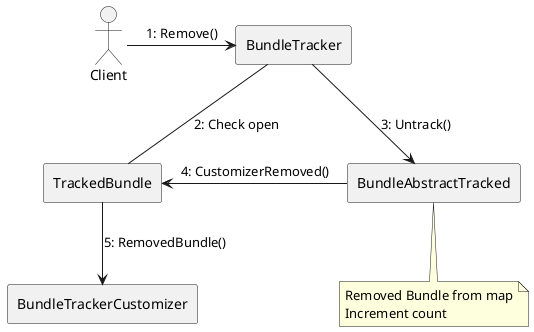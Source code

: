 @startuml manrembundle_diagram
:Client: as Client

rectangle "BundleTracker" as BT
'rectangle "BundleTrackerPrivate" as BTP
rectangle "TrackedBundle" as TB
'rectangle "BundleContext" as BC
rectangle "BundleAbstractTracked" as BAT
rectangle "BundleTrackerCustomizer" as BTC

Client -> BT : 1: Remove()
BT -d- TB : 2: Check open
BT -> BAT : 3: Untrack()
TB <- BAT : 4: CustomizerRemoved()
TB -d-> BTC : 5: RemovedBundle()

note bottom of BAT : Removed Bundle from map\nIncrement count


@enduml
